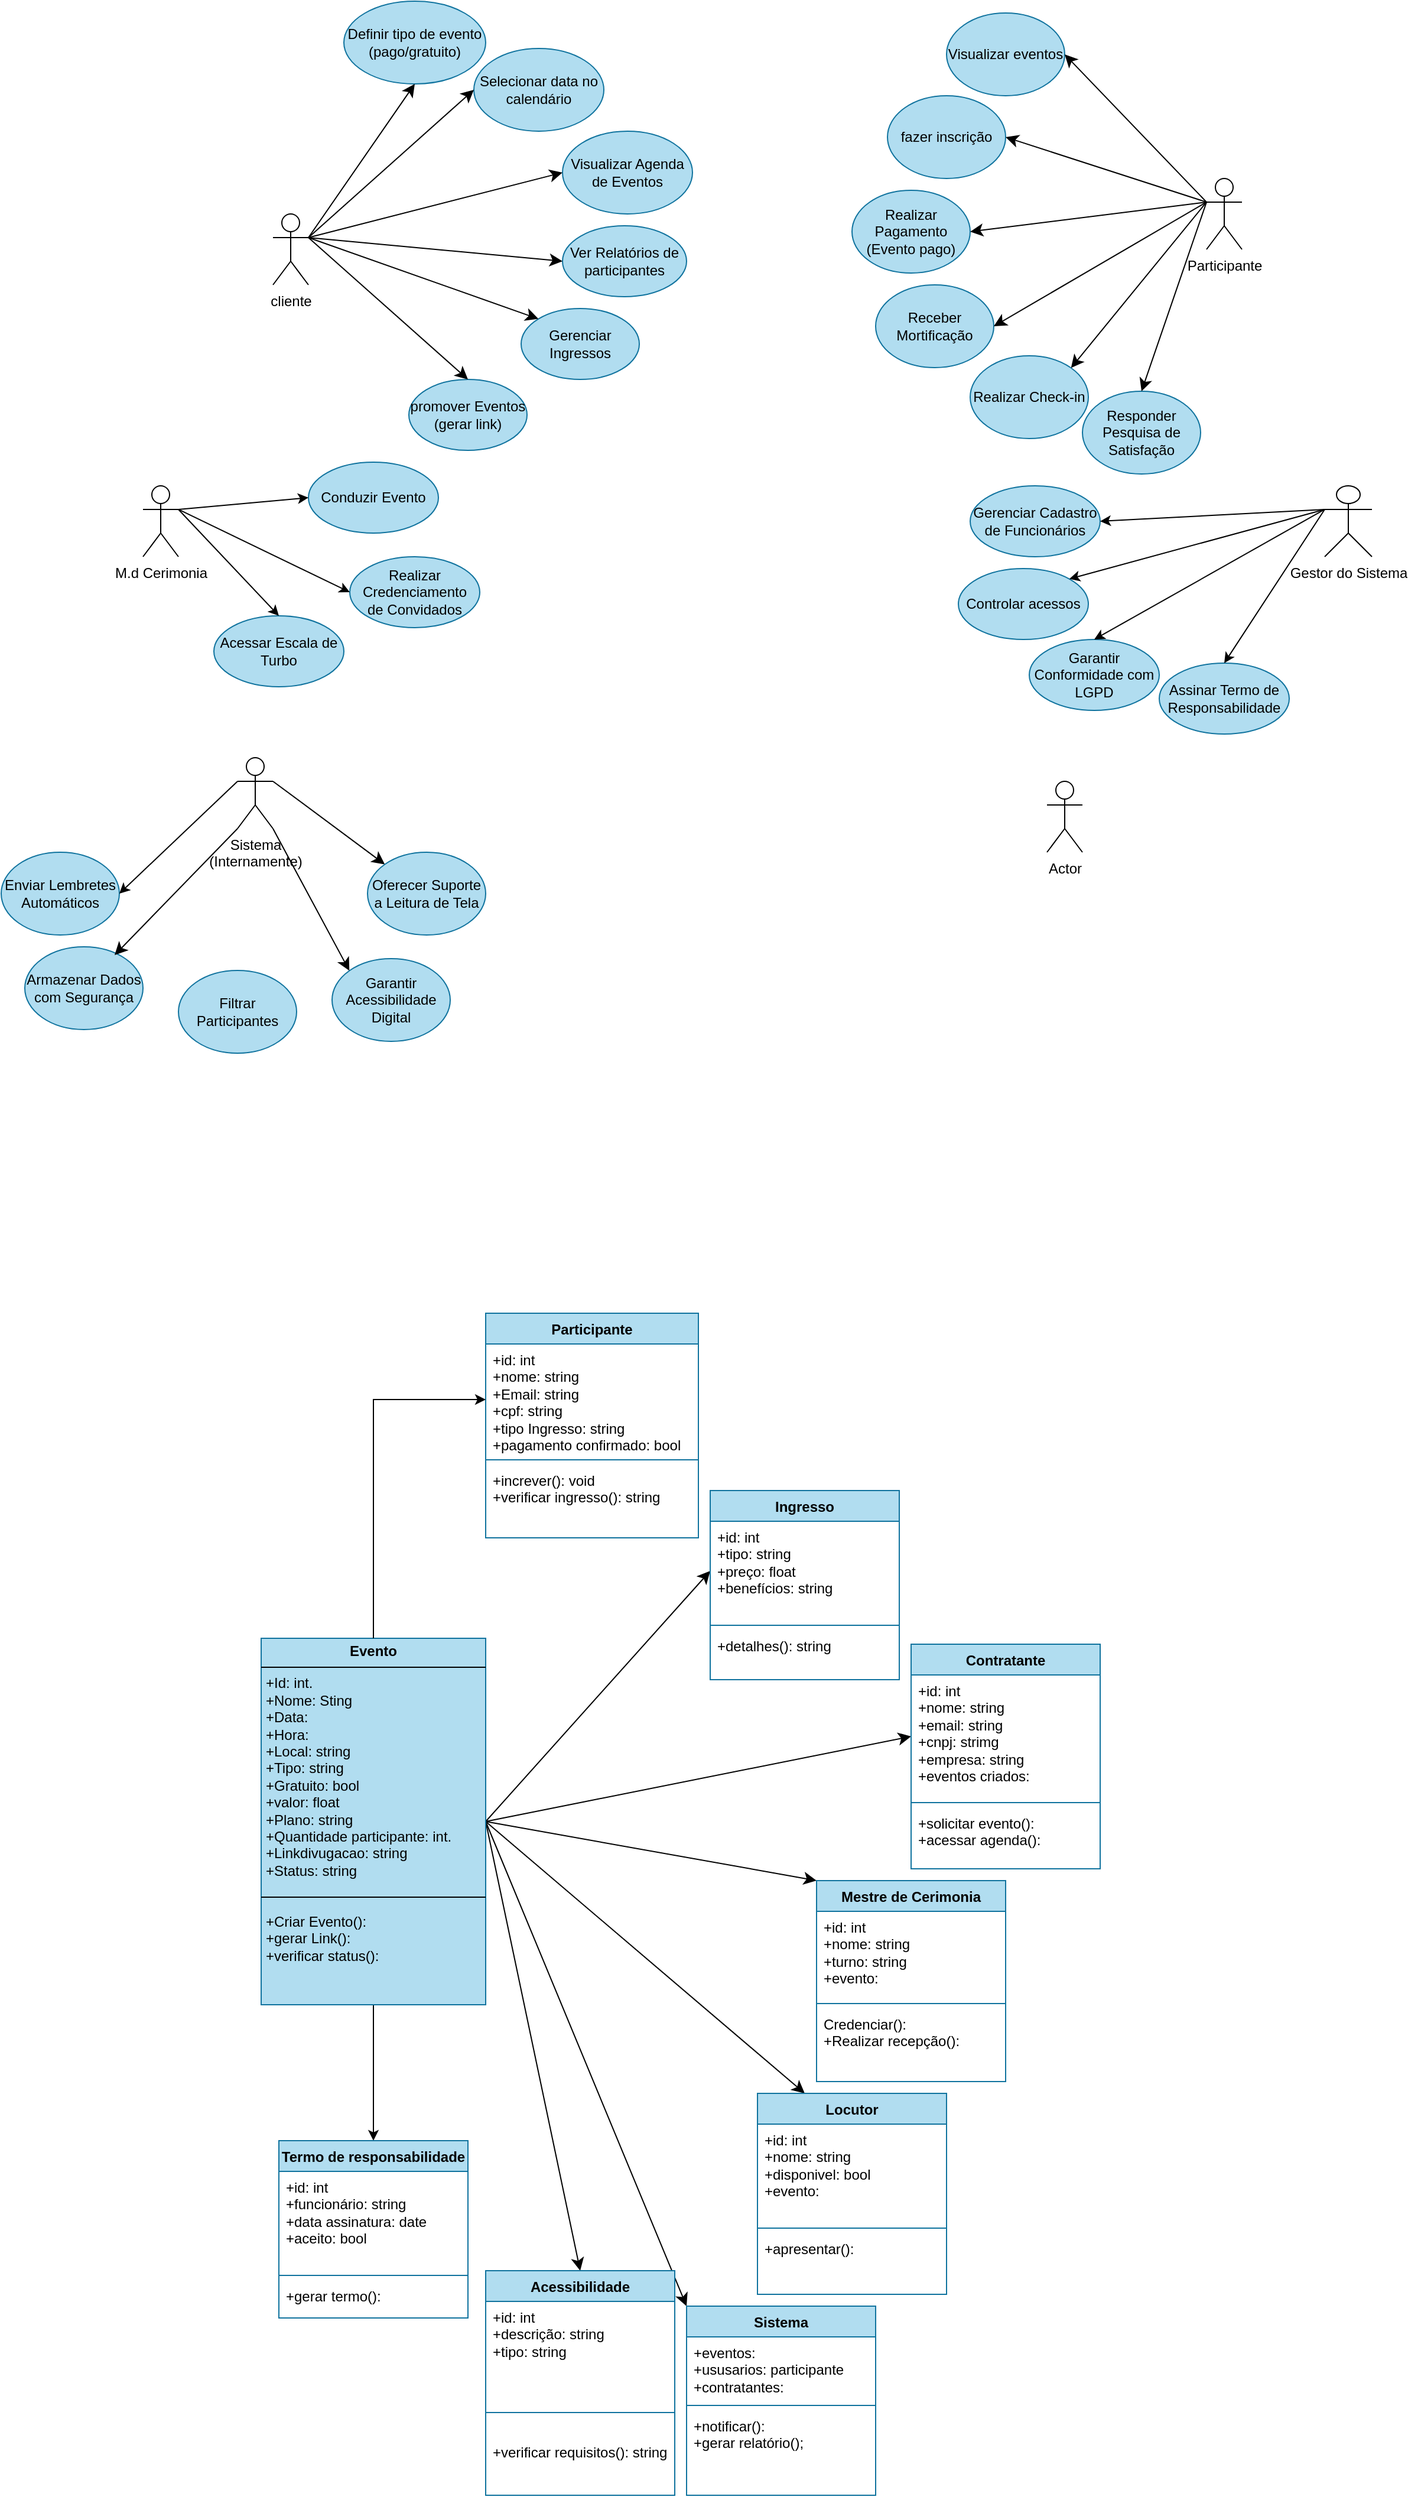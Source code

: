 <mxfile version="26.2.9">
  <diagram id="JZAWQ4HBpYYi_PpOlDHw" name="Página-1">
    <mxGraphModel dx="2228" dy="1177" grid="1" gridSize="10" guides="1" tooltips="1" connect="1" arrows="1" fold="1" page="0" pageScale="1" pageWidth="827" pageHeight="1169" math="0" shadow="0">
      <root>
        <mxCell id="0" />
        <mxCell id="1" parent="0" />
        <mxCell id="Cw2YdNeKRqLK89M7PTCB-3" value="cliente" style="shape=umlActor;verticalLabelPosition=bottom;verticalAlign=top;html=1;outlineConnect=0;" parent="1" vertex="1">
          <mxGeometry x="-290" y="-90" width="30" height="60" as="geometry" />
        </mxCell>
        <mxCell id="Cw2YdNeKRqLK89M7PTCB-4" value="Definir tipo de evento&lt;div&gt;(pago/gratuito)&lt;/div&gt;" style="ellipse;whiteSpace=wrap;html=1;fillColor=#b1ddf0;strokeColor=#10739e;" parent="1" vertex="1">
          <mxGeometry x="-230" y="-270" width="120" height="70" as="geometry" />
        </mxCell>
        <mxCell id="Cw2YdNeKRqLK89M7PTCB-6" value="Selecionar data no&lt;div&gt;calendário&lt;/div&gt;" style="ellipse;whiteSpace=wrap;html=1;fillColor=#b1ddf0;strokeColor=#10739e;" parent="1" vertex="1">
          <mxGeometry x="-120" y="-230" width="110" height="70" as="geometry" />
        </mxCell>
        <mxCell id="Cw2YdNeKRqLK89M7PTCB-8" value="Ver Relatórios de participantes" style="ellipse;whiteSpace=wrap;html=1;fillColor=#b1ddf0;strokeColor=#10739e;" parent="1" vertex="1">
          <mxGeometry x="-45" y="-80" width="105" height="60" as="geometry" />
        </mxCell>
        <mxCell id="Cw2YdNeKRqLK89M7PTCB-9" value="Visualizar Agenda de Eventos" style="ellipse;whiteSpace=wrap;html=1;fillColor=#b1ddf0;strokeColor=#10739e;" parent="1" vertex="1">
          <mxGeometry x="-45" y="-160" width="110" height="70" as="geometry" />
        </mxCell>
        <mxCell id="Cw2YdNeKRqLK89M7PTCB-10" value="Gerenciar Ingressos" style="ellipse;whiteSpace=wrap;html=1;fillColor=#b1ddf0;strokeColor=#10739e;" parent="1" vertex="1">
          <mxGeometry x="-80" y="-10" width="100" height="60" as="geometry" />
        </mxCell>
        <mxCell id="Cw2YdNeKRqLK89M7PTCB-11" value="promover Eventos&lt;div&gt;(gerar link)&lt;/div&gt;" style="ellipse;whiteSpace=wrap;html=1;fillColor=#b1ddf0;strokeColor=#10739e;" parent="1" vertex="1">
          <mxGeometry x="-175" y="50" width="100" height="60" as="geometry" />
        </mxCell>
        <mxCell id="Cw2YdNeKRqLK89M7PTCB-12" value="" style="endArrow=classic;html=1;rounded=0;fontSize=12;startSize=8;endSize=8;curved=1;entryX=0.5;entryY=1;entryDx=0;entryDy=0;exitX=1;exitY=0.333;exitDx=0;exitDy=0;exitPerimeter=0;" parent="1" source="Cw2YdNeKRqLK89M7PTCB-3" target="Cw2YdNeKRqLK89M7PTCB-4" edge="1">
          <mxGeometry width="50" height="50" relative="1" as="geometry">
            <mxPoint x="-120" y="-150" as="sourcePoint" />
            <mxPoint x="-70" y="-200" as="targetPoint" />
          </mxGeometry>
        </mxCell>
        <mxCell id="Cw2YdNeKRqLK89M7PTCB-13" value="" style="endArrow=classic;html=1;rounded=0;fontSize=12;startSize=8;endSize=8;curved=1;exitX=1;exitY=0.333;exitDx=0;exitDy=0;exitPerimeter=0;entryX=0;entryY=0.5;entryDx=0;entryDy=0;" parent="1" source="Cw2YdNeKRqLK89M7PTCB-3" target="Cw2YdNeKRqLK89M7PTCB-6" edge="1">
          <mxGeometry width="50" height="50" relative="1" as="geometry">
            <mxPoint x="-90" y="-100" as="sourcePoint" />
            <mxPoint x="-40" y="-150" as="targetPoint" />
          </mxGeometry>
        </mxCell>
        <mxCell id="Cw2YdNeKRqLK89M7PTCB-15" value="" style="endArrow=classic;html=1;rounded=0;fontSize=12;startSize=8;endSize=8;curved=1;exitX=1;exitY=0.333;exitDx=0;exitDy=0;exitPerimeter=0;entryX=0;entryY=0.5;entryDx=0;entryDy=0;" parent="1" source="Cw2YdNeKRqLK89M7PTCB-3" target="Cw2YdNeKRqLK89M7PTCB-9" edge="1">
          <mxGeometry width="50" height="50" relative="1" as="geometry">
            <mxPoint x="-70" y="-50" as="sourcePoint" />
            <mxPoint x="-20" y="-100" as="targetPoint" />
          </mxGeometry>
        </mxCell>
        <mxCell id="Cw2YdNeKRqLK89M7PTCB-16" value="" style="endArrow=classic;html=1;rounded=0;fontSize=12;startSize=8;endSize=8;curved=1;exitX=1;exitY=0.333;exitDx=0;exitDy=0;exitPerimeter=0;entryX=0;entryY=0.5;entryDx=0;entryDy=0;" parent="1" source="Cw2YdNeKRqLK89M7PTCB-3" target="Cw2YdNeKRqLK89M7PTCB-8" edge="1">
          <mxGeometry width="50" height="50" relative="1" as="geometry">
            <mxPoint x="-80" y="20" as="sourcePoint" />
            <mxPoint x="-30" y="-30" as="targetPoint" />
          </mxGeometry>
        </mxCell>
        <mxCell id="Cw2YdNeKRqLK89M7PTCB-17" value="" style="endArrow=classic;html=1;rounded=0;fontSize=12;startSize=8;endSize=8;curved=1;exitX=1;exitY=0.333;exitDx=0;exitDy=0;exitPerimeter=0;entryX=0;entryY=0;entryDx=0;entryDy=0;" parent="1" source="Cw2YdNeKRqLK89M7PTCB-3" target="Cw2YdNeKRqLK89M7PTCB-10" edge="1">
          <mxGeometry width="50" height="50" relative="1" as="geometry">
            <mxPoint x="-110" y="60" as="sourcePoint" />
            <mxPoint x="-60" y="10" as="targetPoint" />
          </mxGeometry>
        </mxCell>
        <mxCell id="Cw2YdNeKRqLK89M7PTCB-18" value="" style="endArrow=classic;html=1;rounded=0;fontSize=12;startSize=8;endSize=8;curved=1;exitX=1;exitY=0.333;exitDx=0;exitDy=0;exitPerimeter=0;entryX=0.5;entryY=0;entryDx=0;entryDy=0;" parent="1" source="Cw2YdNeKRqLK89M7PTCB-3" target="Cw2YdNeKRqLK89M7PTCB-11" edge="1">
          <mxGeometry width="50" height="50" relative="1" as="geometry">
            <mxPoint x="-140" y="-80" as="sourcePoint" />
            <mxPoint x="-40" y="40" as="targetPoint" />
          </mxGeometry>
        </mxCell>
        <mxCell id="Cw2YdNeKRqLK89M7PTCB-19" value="Participante" style="shape=umlActor;verticalLabelPosition=bottom;verticalAlign=top;html=1;outlineConnect=0;" parent="1" vertex="1">
          <mxGeometry x="500" y="-120" width="30" height="60" as="geometry" />
        </mxCell>
        <mxCell id="Cw2YdNeKRqLK89M7PTCB-20" value="fazer inscrição" style="ellipse;whiteSpace=wrap;html=1;fillColor=#b1ddf0;strokeColor=#10739e;" parent="1" vertex="1">
          <mxGeometry x="230" y="-190" width="100" height="70" as="geometry" />
        </mxCell>
        <mxCell id="Cw2YdNeKRqLK89M7PTCB-21" value="Realizar Check-in" style="ellipse;whiteSpace=wrap;html=1;fillColor=#b1ddf0;strokeColor=#10739e;" parent="1" vertex="1">
          <mxGeometry x="300" y="30" width="100" height="70" as="geometry" />
        </mxCell>
        <mxCell id="Cw2YdNeKRqLK89M7PTCB-22" value="Realizar Pagamento&lt;div&gt;(Evento pago)&lt;/div&gt;" style="ellipse;whiteSpace=wrap;html=1;fillColor=#b1ddf0;strokeColor=#10739e;" parent="1" vertex="1">
          <mxGeometry x="200" y="-110" width="100" height="70" as="geometry" />
        </mxCell>
        <mxCell id="Cw2YdNeKRqLK89M7PTCB-23" value="Visualizar eventos" style="ellipse;whiteSpace=wrap;html=1;fillColor=#b1ddf0;strokeColor=#10739e;" parent="1" vertex="1">
          <mxGeometry x="280" y="-260" width="100" height="70" as="geometry" />
        </mxCell>
        <mxCell id="Cw2YdNeKRqLK89M7PTCB-24" value="Responder Pesquisa de Satisfação" style="ellipse;whiteSpace=wrap;html=1;fillColor=#b1ddf0;strokeColor=#10739e;" parent="1" vertex="1">
          <mxGeometry x="395" y="60" width="100" height="70" as="geometry" />
        </mxCell>
        <mxCell id="Cw2YdNeKRqLK89M7PTCB-25" value="Receber Mortificação" style="ellipse;whiteSpace=wrap;html=1;fillColor=#b1ddf0;strokeColor=#10739e;" parent="1" vertex="1">
          <mxGeometry x="220" y="-30" width="100" height="70" as="geometry" />
        </mxCell>
        <mxCell id="Cw2YdNeKRqLK89M7PTCB-26" value="" style="endArrow=classic;html=1;rounded=0;fontSize=12;startSize=8;endSize=8;curved=1;exitX=0;exitY=0.333;exitDx=0;exitDy=0;exitPerimeter=0;entryX=1;entryY=0.5;entryDx=0;entryDy=0;" parent="1" source="Cw2YdNeKRqLK89M7PTCB-19" target="Cw2YdNeKRqLK89M7PTCB-23" edge="1">
          <mxGeometry width="50" height="50" relative="1" as="geometry">
            <mxPoint x="510" y="-20" as="sourcePoint" />
            <mxPoint x="560" y="-70" as="targetPoint" />
          </mxGeometry>
        </mxCell>
        <mxCell id="Cw2YdNeKRqLK89M7PTCB-27" value="" style="endArrow=classic;html=1;rounded=0;fontSize=12;startSize=8;endSize=8;curved=1;exitX=0;exitY=0.333;exitDx=0;exitDy=0;exitPerimeter=0;entryX=1;entryY=0.5;entryDx=0;entryDy=0;" parent="1" source="Cw2YdNeKRqLK89M7PTCB-19" target="Cw2YdNeKRqLK89M7PTCB-20" edge="1">
          <mxGeometry width="50" height="50" relative="1" as="geometry">
            <mxPoint x="650" y="-90" as="sourcePoint" />
            <mxPoint x="490" y="-215" as="targetPoint" />
          </mxGeometry>
        </mxCell>
        <mxCell id="Cw2YdNeKRqLK89M7PTCB-28" value="" style="endArrow=classic;html=1;rounded=0;fontSize=12;startSize=8;endSize=8;curved=1;exitX=0;exitY=0.333;exitDx=0;exitDy=0;exitPerimeter=0;entryX=1;entryY=0.5;entryDx=0;entryDy=0;" parent="1" source="Cw2YdNeKRqLK89M7PTCB-19" target="Cw2YdNeKRqLK89M7PTCB-22" edge="1">
          <mxGeometry width="50" height="50" relative="1" as="geometry">
            <mxPoint x="420" y="50" as="sourcePoint" />
            <mxPoint x="470" as="targetPoint" />
          </mxGeometry>
        </mxCell>
        <mxCell id="Cw2YdNeKRqLK89M7PTCB-29" value="" style="endArrow=classic;html=1;rounded=0;fontSize=12;startSize=8;endSize=8;curved=1;exitX=0;exitY=0.333;exitDx=0;exitDy=0;exitPerimeter=0;entryX=1;entryY=0.5;entryDx=0;entryDy=0;" parent="1" source="Cw2YdNeKRqLK89M7PTCB-19" target="Cw2YdNeKRqLK89M7PTCB-25" edge="1">
          <mxGeometry width="50" height="50" relative="1" as="geometry">
            <mxPoint x="420" y="50" as="sourcePoint" />
            <mxPoint x="470" as="targetPoint" />
          </mxGeometry>
        </mxCell>
        <mxCell id="Cw2YdNeKRqLK89M7PTCB-30" value="" style="endArrow=classic;html=1;rounded=0;fontSize=12;startSize=8;endSize=8;curved=1;exitX=0;exitY=0.333;exitDx=0;exitDy=0;exitPerimeter=0;entryX=1;entryY=0;entryDx=0;entryDy=0;" parent="1" source="Cw2YdNeKRqLK89M7PTCB-19" target="Cw2YdNeKRqLK89M7PTCB-21" edge="1">
          <mxGeometry width="50" height="50" relative="1" as="geometry">
            <mxPoint x="420" y="50" as="sourcePoint" />
            <mxPoint x="470" as="targetPoint" />
          </mxGeometry>
        </mxCell>
        <mxCell id="Cw2YdNeKRqLK89M7PTCB-31" value="" style="endArrow=classic;html=1;rounded=0;fontSize=12;startSize=8;endSize=8;curved=1;exitX=0;exitY=0.333;exitDx=0;exitDy=0;exitPerimeter=0;entryX=0.5;entryY=0;entryDx=0;entryDy=0;" parent="1" source="Cw2YdNeKRqLK89M7PTCB-19" target="Cw2YdNeKRqLK89M7PTCB-24" edge="1">
          <mxGeometry width="50" height="50" relative="1" as="geometry">
            <mxPoint x="420" y="50" as="sourcePoint" />
            <mxPoint x="470" as="targetPoint" />
          </mxGeometry>
        </mxCell>
        <mxCell id="D8xTDSF5IDan8IQZ-Gi8-1" style="edgeStyle=orthogonalEdgeStyle;rounded=0;orthogonalLoop=1;jettySize=auto;html=1;exitX=0;exitY=0.5;exitDx=0;exitDy=0;entryX=0;entryY=0.5;entryDx=0;entryDy=0;" parent="1" source="Cw2YdNeKRqLK89M7PTCB-34" target="Cw2YdNeKRqLK89M7PTCB-34" edge="1">
          <mxGeometry relative="1" as="geometry" />
        </mxCell>
        <mxCell id="Cw2YdNeKRqLK89M7PTCB-32" value="M.d Cerimonia" style="shape=umlActor;verticalLabelPosition=bottom;verticalAlign=top;html=1;outlineConnect=0;" parent="1" vertex="1">
          <mxGeometry x="-400" y="140" width="30" height="60" as="geometry" />
        </mxCell>
        <mxCell id="Cw2YdNeKRqLK89M7PTCB-33" value="Acessar Escala de Turbo" style="ellipse;whiteSpace=wrap;html=1;fillColor=#b1ddf0;strokeColor=#10739e;" parent="1" vertex="1">
          <mxGeometry x="-340" y="250" width="110" height="60" as="geometry" />
        </mxCell>
        <mxCell id="Cw2YdNeKRqLK89M7PTCB-34" value="Conduzir Evento" style="ellipse;whiteSpace=wrap;html=1;fillColor=#b1ddf0;strokeColor=#10739e;" parent="1" vertex="1">
          <mxGeometry x="-260" y="120" width="110" height="60" as="geometry" />
        </mxCell>
        <mxCell id="Cw2YdNeKRqLK89M7PTCB-35" value="Realizar Credenciamento&lt;div&gt;de Convidados&lt;/div&gt;" style="ellipse;whiteSpace=wrap;html=1;fillColor=#b1ddf0;strokeColor=#10739e;" parent="1" vertex="1">
          <mxGeometry x="-225" y="200" width="110" height="60" as="geometry" />
        </mxCell>
        <mxCell id="OIFbcGb65KLY2aVBBQ7B-6" style="edgeStyle=none;curved=1;rounded=0;orthogonalLoop=1;jettySize=auto;html=1;exitX=0;exitY=0;exitDx=0;exitDy=0;entryX=0;entryY=0;entryDx=0;entryDy=0;fontSize=12;startSize=8;endSize=8;" parent="1" source="OIFbcGb65KLY2aVBBQ7B-4" target="OIFbcGb65KLY2aVBBQ7B-4" edge="1">
          <mxGeometry relative="1" as="geometry" />
        </mxCell>
        <mxCell id="Cw2YdNeKRqLK89M7PTCB-39" value="Gestor do Sistema" style="shape=umlActor;verticalLabelPosition=bottom;verticalAlign=top;html=1;outlineConnect=0;" parent="1" vertex="1">
          <mxGeometry x="600" y="140" width="40" height="60" as="geometry" />
        </mxCell>
        <mxCell id="OIFbcGb65KLY2aVBBQ7B-1" value="Gerenciar Cadastro&lt;div&gt;de Funcionários&lt;/div&gt;" style="ellipse;whiteSpace=wrap;html=1;fillColor=#b1ddf0;strokeColor=#10739e;" parent="1" vertex="1">
          <mxGeometry x="300" y="140" width="110" height="60" as="geometry" />
        </mxCell>
        <mxCell id="OIFbcGb65KLY2aVBBQ7B-2" value="Controlar acessos" style="ellipse;whiteSpace=wrap;html=1;fillColor=#b1ddf0;strokeColor=#10739e;" parent="1" vertex="1">
          <mxGeometry x="290" y="210" width="110" height="60" as="geometry" />
        </mxCell>
        <mxCell id="OIFbcGb65KLY2aVBBQ7B-3" value="Garantir Conformidade com LGPD" style="ellipse;whiteSpace=wrap;html=1;fillColor=#b1ddf0;strokeColor=#10739e;" parent="1" vertex="1">
          <mxGeometry x="350" y="270" width="110" height="60" as="geometry" />
        </mxCell>
        <mxCell id="OIFbcGb65KLY2aVBBQ7B-4" value="Assinar Termo de Responsabilidade" style="ellipse;whiteSpace=wrap;html=1;fillColor=#b1ddf0;strokeColor=#10739e;" parent="1" vertex="1">
          <mxGeometry x="460" y="290" width="110" height="60" as="geometry" />
        </mxCell>
        <mxCell id="OIFbcGb65KLY2aVBBQ7B-19" style="edgeStyle=none;curved=1;rounded=0;orthogonalLoop=1;jettySize=auto;html=1;exitX=1;exitY=1;exitDx=0;exitDy=0;exitPerimeter=0;entryX=0;entryY=0;entryDx=0;entryDy=0;fontSize=12;startSize=8;endSize=8;" parent="1" source="OIFbcGb65KLY2aVBBQ7B-10" target="OIFbcGb65KLY2aVBBQ7B-15" edge="1">
          <mxGeometry relative="1" as="geometry" />
        </mxCell>
        <mxCell id="OIFbcGb65KLY2aVBBQ7B-20" style="edgeStyle=none;curved=1;rounded=0;orthogonalLoop=1;jettySize=auto;html=1;exitX=1;exitY=0.333;exitDx=0;exitDy=0;exitPerimeter=0;entryX=0;entryY=0;entryDx=0;entryDy=0;fontSize=12;startSize=8;endSize=8;" parent="1" source="OIFbcGb65KLY2aVBBQ7B-10" target="OIFbcGb65KLY2aVBBQ7B-13" edge="1">
          <mxGeometry relative="1" as="geometry" />
        </mxCell>
        <mxCell id="OIFbcGb65KLY2aVBBQ7B-10" value="Sistema&lt;div&gt;(Internamente)&lt;/div&gt;" style="shape=umlActor;verticalLabelPosition=bottom;verticalAlign=top;html=1;outlineConnect=0;" parent="1" vertex="1">
          <mxGeometry x="-320" y="370" width="30" height="60" as="geometry" />
        </mxCell>
        <mxCell id="OIFbcGb65KLY2aVBBQ7B-11" value="Enviar Lembretes Automáticos" style="ellipse;whiteSpace=wrap;html=1;fillColor=#b1ddf0;strokeColor=#10739e;" parent="1" vertex="1">
          <mxGeometry x="-520" y="450" width="100" height="70" as="geometry" />
        </mxCell>
        <mxCell id="OIFbcGb65KLY2aVBBQ7B-12" value="Armazenar Dados com Segurança" style="ellipse;whiteSpace=wrap;html=1;fillColor=#b1ddf0;strokeColor=#10739e;" parent="1" vertex="1">
          <mxGeometry x="-500" y="530" width="100" height="70" as="geometry" />
        </mxCell>
        <mxCell id="OIFbcGb65KLY2aVBBQ7B-13" value="Oferecer Suporte a Leitura de Tela" style="ellipse;whiteSpace=wrap;html=1;fillColor=#b1ddf0;strokeColor=#10739e;" parent="1" vertex="1">
          <mxGeometry x="-210" y="450" width="100" height="70" as="geometry" />
        </mxCell>
        <mxCell id="OIFbcGb65KLY2aVBBQ7B-14" value="Filtrar Participantes" style="ellipse;whiteSpace=wrap;html=1;fillColor=#b1ddf0;strokeColor=#10739e;" parent="1" vertex="1">
          <mxGeometry x="-370" y="550" width="100" height="70" as="geometry" />
        </mxCell>
        <mxCell id="OIFbcGb65KLY2aVBBQ7B-15" value="Garantir Acessibilidade Digital" style="ellipse;whiteSpace=wrap;html=1;fillColor=#b1ddf0;strokeColor=#10739e;" parent="1" vertex="1">
          <mxGeometry x="-240" y="540" width="100" height="70" as="geometry" />
        </mxCell>
        <mxCell id="OIFbcGb65KLY2aVBBQ7B-17" style="edgeStyle=none;curved=1;rounded=0;orthogonalLoop=1;jettySize=auto;html=1;exitX=0;exitY=1;exitDx=0;exitDy=0;exitPerimeter=0;entryX=0.76;entryY=0.1;entryDx=0;entryDy=0;entryPerimeter=0;fontSize=12;startSize=8;endSize=8;" parent="1" source="OIFbcGb65KLY2aVBBQ7B-10" target="OIFbcGb65KLY2aVBBQ7B-12" edge="1">
          <mxGeometry relative="1" as="geometry" />
        </mxCell>
        <mxCell id="OIFbcGb65KLY2aVBBQ7B-85" style="edgeStyle=none;curved=1;rounded=0;orthogonalLoop=1;jettySize=auto;html=1;exitX=1;exitY=0.5;exitDx=0;exitDy=0;entryX=0;entryY=0.5;entryDx=0;entryDy=0;fontSize=12;startSize=8;endSize=8;" parent="1" source="OIFbcGb65KLY2aVBBQ7B-22" target="OIFbcGb65KLY2aVBBQ7B-34" edge="1">
          <mxGeometry relative="1" as="geometry" />
        </mxCell>
        <mxCell id="OIFbcGb65KLY2aVBBQ7B-86" style="edgeStyle=none;curved=1;rounded=0;orthogonalLoop=1;jettySize=auto;html=1;exitX=1;exitY=0.5;exitDx=0;exitDy=0;entryX=0;entryY=0.5;entryDx=0;entryDy=0;fontSize=12;startSize=8;endSize=8;" parent="1" source="OIFbcGb65KLY2aVBBQ7B-22" target="OIFbcGb65KLY2aVBBQ7B-38" edge="1">
          <mxGeometry relative="1" as="geometry" />
        </mxCell>
        <mxCell id="OIFbcGb65KLY2aVBBQ7B-87" style="edgeStyle=none;curved=1;rounded=0;orthogonalLoop=1;jettySize=auto;html=1;exitX=1;exitY=0.5;exitDx=0;exitDy=0;entryX=0;entryY=0;entryDx=0;entryDy=0;fontSize=12;startSize=8;endSize=8;" parent="1" source="OIFbcGb65KLY2aVBBQ7B-22" target="OIFbcGb65KLY2aVBBQ7B-41" edge="1">
          <mxGeometry relative="1" as="geometry" />
        </mxCell>
        <mxCell id="OIFbcGb65KLY2aVBBQ7B-88" style="edgeStyle=none;curved=1;rounded=0;orthogonalLoop=1;jettySize=auto;html=1;exitX=1;exitY=0.5;exitDx=0;exitDy=0;entryX=0.25;entryY=0;entryDx=0;entryDy=0;fontSize=12;startSize=8;endSize=8;" parent="1" source="OIFbcGb65KLY2aVBBQ7B-22" target="OIFbcGb65KLY2aVBBQ7B-49" edge="1">
          <mxGeometry relative="1" as="geometry" />
        </mxCell>
        <mxCell id="OIFbcGb65KLY2aVBBQ7B-91" style="edgeStyle=none;curved=1;rounded=0;orthogonalLoop=1;jettySize=auto;html=1;exitX=1;exitY=0.5;exitDx=0;exitDy=0;entryX=0.5;entryY=0;entryDx=0;entryDy=0;fontSize=12;startSize=8;endSize=8;" parent="1" source="OIFbcGb65KLY2aVBBQ7B-22" target="OIFbcGb65KLY2aVBBQ7B-57" edge="1">
          <mxGeometry relative="1" as="geometry" />
        </mxCell>
        <mxCell id="OIFbcGb65KLY2aVBBQ7B-93" style="edgeStyle=none;curved=1;rounded=0;orthogonalLoop=1;jettySize=auto;html=1;exitX=1;exitY=0.5;exitDx=0;exitDy=0;entryX=0;entryY=0;entryDx=0;entryDy=0;fontSize=12;startSize=8;endSize=8;" parent="1" source="OIFbcGb65KLY2aVBBQ7B-22" target="OIFbcGb65KLY2aVBBQ7B-53" edge="1">
          <mxGeometry relative="1" as="geometry" />
        </mxCell>
        <mxCell id="D8xTDSF5IDan8IQZ-Gi8-15" style="edgeStyle=orthogonalEdgeStyle;rounded=0;orthogonalLoop=1;jettySize=auto;html=1;exitX=0.5;exitY=1;exitDx=0;exitDy=0;entryX=0.5;entryY=0;entryDx=0;entryDy=0;" parent="1" source="OIFbcGb65KLY2aVBBQ7B-22" target="OIFbcGb65KLY2aVBBQ7B-61" edge="1">
          <mxGeometry relative="1" as="geometry" />
        </mxCell>
        <mxCell id="OIFbcGb65KLY2aVBBQ7B-22" value="&lt;p style=&quot;margin:0px;margin-top:4px;text-align:center;&quot;&gt;&lt;b&gt;Evento&lt;/b&gt;&lt;/p&gt;&lt;hr size=&quot;1&quot; style=&quot;border-style:solid;&quot;&gt;&lt;p style=&quot;margin:0px;margin-left:4px;&quot;&gt;&lt;/p&gt;&lt;p style=&quot;margin:0px;margin-left:4px;&quot;&gt;+Id: int.&lt;/p&gt;&lt;p style=&quot;margin:0px;margin-left:4px;&quot;&gt;+Nome: Sting&lt;/p&gt;&lt;p style=&quot;margin:0px;margin-left:4px;&quot;&gt;+Data:&lt;/p&gt;&lt;p style=&quot;margin:0px;margin-left:4px;&quot;&gt;+Hora:&lt;/p&gt;&lt;p style=&quot;margin:0px;margin-left:4px;&quot;&gt;+Local:&amp;nbsp;&lt;span style=&quot;background-color: transparent; color: light-dark(rgb(0, 0, 0), rgb(255, 255, 255));&quot;&gt;string&lt;/span&gt;&lt;/p&gt;&lt;p style=&quot;margin:0px;margin-left:4px;&quot;&gt;+Tipo: string&lt;/p&gt;&lt;p style=&quot;margin:0px;margin-left:4px;&quot;&gt;+Gratuito: bool&lt;/p&gt;&lt;p style=&quot;margin:0px;margin-left:4px;&quot;&gt;+valor: float&lt;/p&gt;&lt;p style=&quot;margin:0px;margin-left:4px;&quot;&gt;+Plano: string&lt;/p&gt;&lt;p style=&quot;margin:0px;margin-left:4px;&quot;&gt;+Quantidade participante: int.&lt;/p&gt;&lt;p style=&quot;margin:0px;margin-left:4px;&quot;&gt;+Linkdivugacao: string&lt;/p&gt;&lt;p style=&quot;margin:0px;margin-left:4px;&quot;&gt;+Status: string&lt;/p&gt;&lt;p style=&quot;margin:0px;margin-left:4px;&quot;&gt;&lt;br&gt;&lt;/p&gt;&lt;p style=&quot;margin:0px;margin-left:4px;&quot;&gt;&lt;br&gt;&lt;/p&gt;&lt;p style=&quot;margin:0px;margin-left:4px;&quot;&gt;+Criar Evento():&lt;/p&gt;&lt;p style=&quot;margin:0px;margin-left:4px;&quot;&gt;+gerar Link():&lt;/p&gt;&lt;p style=&quot;margin:0px;margin-left:4px;&quot;&gt;+verificar status():&lt;/p&gt;&lt;p style=&quot;margin:0px;margin-left:4px;&quot;&gt;&lt;br&gt;&lt;/p&gt;&lt;p style=&quot;margin:0px;margin-left:4px;&quot;&gt;&lt;br&gt;&lt;/p&gt;" style="verticalAlign=top;align=left;overflow=fill;html=1;whiteSpace=wrap;fillColor=#b1ddf0;strokeColor=#10739e;" parent="1" vertex="1">
          <mxGeometry x="-300" y="1115" width="190" height="310" as="geometry" />
        </mxCell>
        <mxCell id="OIFbcGb65KLY2aVBBQ7B-23" value="" style="line;strokeWidth=1;fillColor=none;align=left;verticalAlign=middle;spacingTop=-1;spacingLeft=3;spacingRight=3;rotatable=0;labelPosition=right;points=[];portConstraint=eastwest;strokeColor=inherit;" parent="1" vertex="1">
          <mxGeometry x="-300" y="1330" width="190" height="8" as="geometry" />
        </mxCell>
        <mxCell id="OIFbcGb65KLY2aVBBQ7B-25" value="Participante" style="swimlane;fontStyle=1;align=center;verticalAlign=top;childLayout=stackLayout;horizontal=1;startSize=26;horizontalStack=0;resizeParent=1;resizeParentMax=0;resizeLast=0;collapsible=1;marginBottom=0;whiteSpace=wrap;html=1;fillColor=#b1ddf0;strokeColor=#10739e;" parent="1" vertex="1">
          <mxGeometry x="-110" y="840" width="180" height="190" as="geometry" />
        </mxCell>
        <mxCell id="OIFbcGb65KLY2aVBBQ7B-26" value="+id: int&lt;div&gt;+nome: string&lt;/div&gt;&lt;div&gt;+Email: string&lt;/div&gt;&lt;div&gt;+cpf: string&lt;/div&gt;&lt;div&gt;+tipo Ingresso: string&lt;/div&gt;&lt;div&gt;+pagamento confirmado: bool&lt;/div&gt;" style="text;strokeColor=none;fillColor=none;align=left;verticalAlign=top;spacingLeft=4;spacingRight=4;overflow=hidden;rotatable=0;points=[[0,0.5],[1,0.5]];portConstraint=eastwest;whiteSpace=wrap;html=1;" parent="OIFbcGb65KLY2aVBBQ7B-25" vertex="1">
          <mxGeometry y="26" width="180" height="94" as="geometry" />
        </mxCell>
        <mxCell id="OIFbcGb65KLY2aVBBQ7B-27" value="" style="line;strokeWidth=1;fillColor=none;align=left;verticalAlign=middle;spacingTop=-1;spacingLeft=3;spacingRight=3;rotatable=0;labelPosition=right;points=[];portConstraint=eastwest;strokeColor=inherit;" parent="OIFbcGb65KLY2aVBBQ7B-25" vertex="1">
          <mxGeometry y="120" width="180" height="8" as="geometry" />
        </mxCell>
        <mxCell id="OIFbcGb65KLY2aVBBQ7B-28" value="+increver(): void&lt;div&gt;+verificar ingresso(): string&lt;/div&gt;" style="text;strokeColor=none;fillColor=none;align=left;verticalAlign=top;spacingLeft=4;spacingRight=4;overflow=hidden;rotatable=0;points=[[0,0.5],[1,0.5]];portConstraint=eastwest;whiteSpace=wrap;html=1;" parent="OIFbcGb65KLY2aVBBQ7B-25" vertex="1">
          <mxGeometry y="128" width="180" height="62" as="geometry" />
        </mxCell>
        <mxCell id="OIFbcGb65KLY2aVBBQ7B-33" value="Ingresso" style="swimlane;fontStyle=1;align=center;verticalAlign=top;childLayout=stackLayout;horizontal=1;startSize=26;horizontalStack=0;resizeParent=1;resizeParentMax=0;resizeLast=0;collapsible=1;marginBottom=0;whiteSpace=wrap;html=1;fillColor=#b1ddf0;strokeColor=#10739e;" parent="1" vertex="1">
          <mxGeometry x="80" y="990" width="160" height="160" as="geometry" />
        </mxCell>
        <mxCell id="OIFbcGb65KLY2aVBBQ7B-34" value="+id: int&lt;div&gt;+tipo: string&lt;/div&gt;&lt;div&gt;+preço: float&lt;/div&gt;&lt;div&gt;+benefícios: string&lt;/div&gt;" style="text;strokeColor=none;fillColor=none;align=left;verticalAlign=top;spacingLeft=4;spacingRight=4;overflow=hidden;rotatable=0;points=[[0,0.5],[1,0.5]];portConstraint=eastwest;whiteSpace=wrap;html=1;" parent="OIFbcGb65KLY2aVBBQ7B-33" vertex="1">
          <mxGeometry y="26" width="160" height="84" as="geometry" />
        </mxCell>
        <mxCell id="OIFbcGb65KLY2aVBBQ7B-35" value="" style="line;strokeWidth=1;fillColor=none;align=left;verticalAlign=middle;spacingTop=-1;spacingLeft=3;spacingRight=3;rotatable=0;labelPosition=right;points=[];portConstraint=eastwest;strokeColor=inherit;" parent="OIFbcGb65KLY2aVBBQ7B-33" vertex="1">
          <mxGeometry y="110" width="160" height="8" as="geometry" />
        </mxCell>
        <mxCell id="OIFbcGb65KLY2aVBBQ7B-36" value="+detalhes(): string" style="text;strokeColor=none;fillColor=none;align=left;verticalAlign=top;spacingLeft=4;spacingRight=4;overflow=hidden;rotatable=0;points=[[0,0.5],[1,0.5]];portConstraint=eastwest;whiteSpace=wrap;html=1;" parent="OIFbcGb65KLY2aVBBQ7B-33" vertex="1">
          <mxGeometry y="118" width="160" height="42" as="geometry" />
        </mxCell>
        <mxCell id="OIFbcGb65KLY2aVBBQ7B-37" value="Contratante" style="swimlane;fontStyle=1;align=center;verticalAlign=top;childLayout=stackLayout;horizontal=1;startSize=26;horizontalStack=0;resizeParent=1;resizeParentMax=0;resizeLast=0;collapsible=1;marginBottom=0;whiteSpace=wrap;html=1;fillColor=#b1ddf0;strokeColor=#10739e;" parent="1" vertex="1">
          <mxGeometry x="250" y="1120" width="160" height="190" as="geometry" />
        </mxCell>
        <mxCell id="OIFbcGb65KLY2aVBBQ7B-38" value="+id: int&lt;div&gt;+nome: string&lt;/div&gt;&lt;div&gt;+email: string&lt;/div&gt;&lt;div&gt;+cnpj: strimg&lt;/div&gt;&lt;div&gt;+empresa: string&lt;/div&gt;&lt;div&gt;+eventos criados:&lt;/div&gt;" style="text;strokeColor=none;fillColor=none;align=left;verticalAlign=top;spacingLeft=4;spacingRight=4;overflow=hidden;rotatable=0;points=[[0,0.5],[1,0.5]];portConstraint=eastwest;whiteSpace=wrap;html=1;" parent="OIFbcGb65KLY2aVBBQ7B-37" vertex="1">
          <mxGeometry y="26" width="160" height="104" as="geometry" />
        </mxCell>
        <mxCell id="OIFbcGb65KLY2aVBBQ7B-39" value="" style="line;strokeWidth=1;fillColor=none;align=left;verticalAlign=middle;spacingTop=-1;spacingLeft=3;spacingRight=3;rotatable=0;labelPosition=right;points=[];portConstraint=eastwest;strokeColor=inherit;" parent="OIFbcGb65KLY2aVBBQ7B-37" vertex="1">
          <mxGeometry y="130" width="160" height="8" as="geometry" />
        </mxCell>
        <mxCell id="OIFbcGb65KLY2aVBBQ7B-40" value="+solicitar evento():&lt;div&gt;+acessar agenda():&lt;/div&gt;" style="text;strokeColor=none;fillColor=none;align=left;verticalAlign=top;spacingLeft=4;spacingRight=4;overflow=hidden;rotatable=0;points=[[0,0.5],[1,0.5]];portConstraint=eastwest;whiteSpace=wrap;html=1;" parent="OIFbcGb65KLY2aVBBQ7B-37" vertex="1">
          <mxGeometry y="138" width="160" height="52" as="geometry" />
        </mxCell>
        <mxCell id="OIFbcGb65KLY2aVBBQ7B-41" value="Mestre de Cerimonia" style="swimlane;fontStyle=1;align=center;verticalAlign=top;childLayout=stackLayout;horizontal=1;startSize=26;horizontalStack=0;resizeParent=1;resizeParentMax=0;resizeLast=0;collapsible=1;marginBottom=0;whiteSpace=wrap;html=1;fillColor=#b1ddf0;strokeColor=#10739e;" parent="1" vertex="1">
          <mxGeometry x="170" y="1320" width="160" height="170" as="geometry" />
        </mxCell>
        <mxCell id="OIFbcGb65KLY2aVBBQ7B-42" value="+id: int&lt;div&gt;+nome: string&lt;/div&gt;&lt;div&gt;+turno: string&lt;/div&gt;&lt;div&gt;+evento:&amp;nbsp;&lt;/div&gt;" style="text;strokeColor=none;fillColor=none;align=left;verticalAlign=top;spacingLeft=4;spacingRight=4;overflow=hidden;rotatable=0;points=[[0,0.5],[1,0.5]];portConstraint=eastwest;whiteSpace=wrap;html=1;" parent="OIFbcGb65KLY2aVBBQ7B-41" vertex="1">
          <mxGeometry y="26" width="160" height="74" as="geometry" />
        </mxCell>
        <mxCell id="OIFbcGb65KLY2aVBBQ7B-43" value="" style="line;strokeWidth=1;fillColor=none;align=left;verticalAlign=middle;spacingTop=-1;spacingLeft=3;spacingRight=3;rotatable=0;labelPosition=right;points=[];portConstraint=eastwest;strokeColor=inherit;" parent="OIFbcGb65KLY2aVBBQ7B-41" vertex="1">
          <mxGeometry y="100" width="160" height="8" as="geometry" />
        </mxCell>
        <mxCell id="OIFbcGb65KLY2aVBBQ7B-44" value="Credenciar():&lt;div&gt;+Realizar recepção():&lt;/div&gt;" style="text;strokeColor=none;fillColor=none;align=left;verticalAlign=top;spacingLeft=4;spacingRight=4;overflow=hidden;rotatable=0;points=[[0,0.5],[1,0.5]];portConstraint=eastwest;whiteSpace=wrap;html=1;" parent="OIFbcGb65KLY2aVBBQ7B-41" vertex="1">
          <mxGeometry y="108" width="160" height="62" as="geometry" />
        </mxCell>
        <mxCell id="OIFbcGb65KLY2aVBBQ7B-49" value="Locutor" style="swimlane;fontStyle=1;align=center;verticalAlign=top;childLayout=stackLayout;horizontal=1;startSize=26;horizontalStack=0;resizeParent=1;resizeParentMax=0;resizeLast=0;collapsible=1;marginBottom=0;whiteSpace=wrap;html=1;fillColor=#b1ddf0;strokeColor=#10739e;" parent="1" vertex="1">
          <mxGeometry x="120" y="1500" width="160" height="170" as="geometry" />
        </mxCell>
        <mxCell id="OIFbcGb65KLY2aVBBQ7B-50" value="+id: int&lt;div&gt;+nome: string&lt;/div&gt;&lt;div&gt;+disponivel: bool&lt;/div&gt;&lt;div&gt;+evento:&lt;/div&gt;" style="text;strokeColor=none;fillColor=none;align=left;verticalAlign=top;spacingLeft=4;spacingRight=4;overflow=hidden;rotatable=0;points=[[0,0.5],[1,0.5]];portConstraint=eastwest;whiteSpace=wrap;html=1;" parent="OIFbcGb65KLY2aVBBQ7B-49" vertex="1">
          <mxGeometry y="26" width="160" height="84" as="geometry" />
        </mxCell>
        <mxCell id="OIFbcGb65KLY2aVBBQ7B-51" value="" style="line;strokeWidth=1;fillColor=none;align=left;verticalAlign=middle;spacingTop=-1;spacingLeft=3;spacingRight=3;rotatable=0;labelPosition=right;points=[];portConstraint=eastwest;strokeColor=inherit;" parent="OIFbcGb65KLY2aVBBQ7B-49" vertex="1">
          <mxGeometry y="110" width="160" height="8" as="geometry" />
        </mxCell>
        <mxCell id="OIFbcGb65KLY2aVBBQ7B-52" value="+apresentar():" style="text;strokeColor=none;fillColor=none;align=left;verticalAlign=top;spacingLeft=4;spacingRight=4;overflow=hidden;rotatable=0;points=[[0,0.5],[1,0.5]];portConstraint=eastwest;whiteSpace=wrap;html=1;" parent="OIFbcGb65KLY2aVBBQ7B-49" vertex="1">
          <mxGeometry y="118" width="160" height="52" as="geometry" />
        </mxCell>
        <mxCell id="OIFbcGb65KLY2aVBBQ7B-53" value="Sistema" style="swimlane;fontStyle=1;align=center;verticalAlign=top;childLayout=stackLayout;horizontal=1;startSize=26;horizontalStack=0;resizeParent=1;resizeParentMax=0;resizeLast=0;collapsible=1;marginBottom=0;whiteSpace=wrap;html=1;fillColor=#b1ddf0;strokeColor=#10739e;" parent="1" vertex="1">
          <mxGeometry x="60" y="1680" width="160" height="160" as="geometry" />
        </mxCell>
        <mxCell id="OIFbcGb65KLY2aVBBQ7B-54" value="+eventos:&lt;div&gt;+ususarios: participante&lt;/div&gt;&lt;div&gt;+contratantes:&lt;/div&gt;" style="text;strokeColor=none;fillColor=none;align=left;verticalAlign=top;spacingLeft=4;spacingRight=4;overflow=hidden;rotatable=0;points=[[0,0.5],[1,0.5]];portConstraint=eastwest;whiteSpace=wrap;html=1;" parent="OIFbcGb65KLY2aVBBQ7B-53" vertex="1">
          <mxGeometry y="26" width="160" height="54" as="geometry" />
        </mxCell>
        <mxCell id="OIFbcGb65KLY2aVBBQ7B-55" value="" style="line;strokeWidth=1;fillColor=none;align=left;verticalAlign=middle;spacingTop=-1;spacingLeft=3;spacingRight=3;rotatable=0;labelPosition=right;points=[];portConstraint=eastwest;strokeColor=inherit;" parent="OIFbcGb65KLY2aVBBQ7B-53" vertex="1">
          <mxGeometry y="80" width="160" height="8" as="geometry" />
        </mxCell>
        <mxCell id="OIFbcGb65KLY2aVBBQ7B-56" value="+notificar():&lt;div&gt;+gerar relatório();&lt;/div&gt;" style="text;strokeColor=none;fillColor=none;align=left;verticalAlign=top;spacingLeft=4;spacingRight=4;overflow=hidden;rotatable=0;points=[[0,0.5],[1,0.5]];portConstraint=eastwest;whiteSpace=wrap;html=1;" parent="OIFbcGb65KLY2aVBBQ7B-53" vertex="1">
          <mxGeometry y="88" width="160" height="72" as="geometry" />
        </mxCell>
        <mxCell id="OIFbcGb65KLY2aVBBQ7B-57" value="Acessibilidade" style="swimlane;fontStyle=1;align=center;verticalAlign=top;childLayout=stackLayout;horizontal=1;startSize=26;horizontalStack=0;resizeParent=1;resizeParentMax=0;resizeLast=0;collapsible=1;marginBottom=0;whiteSpace=wrap;html=1;fillColor=#b1ddf0;strokeColor=#10739e;" parent="1" vertex="1">
          <mxGeometry x="-110" y="1650" width="160" height="190" as="geometry" />
        </mxCell>
        <mxCell id="OIFbcGb65KLY2aVBBQ7B-58" value="+id: int&lt;div&gt;+descrição: string&lt;/div&gt;&lt;div&gt;+tipo: string&lt;/div&gt;&lt;div&gt;&lt;br&gt;&lt;/div&gt;" style="text;strokeColor=none;fillColor=none;align=left;verticalAlign=top;spacingLeft=4;spacingRight=4;overflow=hidden;rotatable=0;points=[[0,0.5],[1,0.5]];portConstraint=eastwest;whiteSpace=wrap;html=1;" parent="OIFbcGb65KLY2aVBBQ7B-57" vertex="1">
          <mxGeometry y="26" width="160" height="74" as="geometry" />
        </mxCell>
        <mxCell id="OIFbcGb65KLY2aVBBQ7B-59" value="" style="line;strokeWidth=1;fillColor=none;align=left;verticalAlign=middle;spacingTop=-1;spacingLeft=3;spacingRight=3;rotatable=0;labelPosition=right;points=[];portConstraint=eastwest;strokeColor=inherit;" parent="OIFbcGb65KLY2aVBBQ7B-57" vertex="1">
          <mxGeometry y="100" width="160" height="40" as="geometry" />
        </mxCell>
        <mxCell id="OIFbcGb65KLY2aVBBQ7B-60" value="+verificar requisitos(): string" style="text;strokeColor=none;fillColor=none;align=left;verticalAlign=top;spacingLeft=4;spacingRight=4;overflow=hidden;rotatable=0;points=[[0,0.5],[1,0.5]];portConstraint=eastwest;whiteSpace=wrap;html=1;" parent="OIFbcGb65KLY2aVBBQ7B-57" vertex="1">
          <mxGeometry y="140" width="160" height="50" as="geometry" />
        </mxCell>
        <mxCell id="OIFbcGb65KLY2aVBBQ7B-61" value="Termo de responsabilidade" style="swimlane;fontStyle=1;align=center;verticalAlign=top;childLayout=stackLayout;horizontal=1;startSize=26;horizontalStack=0;resizeParent=1;resizeParentMax=0;resizeLast=0;collapsible=1;marginBottom=0;whiteSpace=wrap;html=1;fillColor=#b1ddf0;strokeColor=#10739e;" parent="1" vertex="1">
          <mxGeometry x="-285" y="1540" width="160" height="150" as="geometry" />
        </mxCell>
        <mxCell id="OIFbcGb65KLY2aVBBQ7B-62" value="+id: int&lt;div&gt;+funcionário: string&lt;/div&gt;&lt;div&gt;+data assinatura: date&lt;/div&gt;&lt;div&gt;+aceito: bool&lt;/div&gt;" style="text;strokeColor=none;fillColor=none;align=left;verticalAlign=top;spacingLeft=4;spacingRight=4;overflow=hidden;rotatable=0;points=[[0,0.5],[1,0.5]];portConstraint=eastwest;whiteSpace=wrap;html=1;" parent="OIFbcGb65KLY2aVBBQ7B-61" vertex="1">
          <mxGeometry y="26" width="160" height="84" as="geometry" />
        </mxCell>
        <mxCell id="OIFbcGb65KLY2aVBBQ7B-63" value="" style="line;strokeWidth=1;fillColor=none;align=left;verticalAlign=middle;spacingTop=-1;spacingLeft=3;spacingRight=3;rotatable=0;labelPosition=right;points=[];portConstraint=eastwest;strokeColor=inherit;" parent="OIFbcGb65KLY2aVBBQ7B-61" vertex="1">
          <mxGeometry y="110" width="160" height="8" as="geometry" />
        </mxCell>
        <mxCell id="OIFbcGb65KLY2aVBBQ7B-64" value="+gerar termo():" style="text;strokeColor=none;fillColor=none;align=left;verticalAlign=top;spacingLeft=4;spacingRight=4;overflow=hidden;rotatable=0;points=[[0,0.5],[1,0.5]];portConstraint=eastwest;whiteSpace=wrap;html=1;" parent="OIFbcGb65KLY2aVBBQ7B-61" vertex="1">
          <mxGeometry y="118" width="160" height="32" as="geometry" />
        </mxCell>
        <mxCell id="D8xTDSF5IDan8IQZ-Gi8-4" value="" style="endArrow=classic;html=1;rounded=0;entryX=0.5;entryY=0;entryDx=0;entryDy=0;exitX=1;exitY=0.333;exitDx=0;exitDy=0;exitPerimeter=0;" parent="1" target="Cw2YdNeKRqLK89M7PTCB-33" edge="1" source="Cw2YdNeKRqLK89M7PTCB-32">
          <mxGeometry width="50" height="50" relative="1" as="geometry">
            <mxPoint x="-180" y="210" as="sourcePoint" />
            <mxPoint x="-10" y="230" as="targetPoint" />
          </mxGeometry>
        </mxCell>
        <mxCell id="D8xTDSF5IDan8IQZ-Gi8-5" value="" style="endArrow=classic;html=1;rounded=0;exitX=1;exitY=0.333;exitDx=0;exitDy=0;exitPerimeter=0;entryX=0;entryY=0.5;entryDx=0;entryDy=0;" parent="1" source="Cw2YdNeKRqLK89M7PTCB-32" edge="1" target="Cw2YdNeKRqLK89M7PTCB-35">
          <mxGeometry width="50" height="50" relative="1" as="geometry">
            <mxPoint x="-160" y="220" as="sourcePoint" />
            <mxPoint x="-160" y="230" as="targetPoint" />
          </mxGeometry>
        </mxCell>
        <mxCell id="D8xTDSF5IDan8IQZ-Gi8-10" value="" style="endArrow=classic;html=1;rounded=0;exitX=0;exitY=0.333;exitDx=0;exitDy=0;exitPerimeter=0;entryX=1;entryY=0;entryDx=0;entryDy=0;" parent="1" source="Cw2YdNeKRqLK89M7PTCB-39" target="OIFbcGb65KLY2aVBBQ7B-2" edge="1">
          <mxGeometry width="50" height="50" relative="1" as="geometry">
            <mxPoint x="210" y="320" as="sourcePoint" />
            <mxPoint x="260" y="270" as="targetPoint" />
          </mxGeometry>
        </mxCell>
        <mxCell id="D8xTDSF5IDan8IQZ-Gi8-11" value="" style="endArrow=classic;html=1;rounded=0;exitX=0;exitY=0.333;exitDx=0;exitDy=0;exitPerimeter=0;entryX=0.5;entryY=0;entryDx=0;entryDy=0;" parent="1" source="Cw2YdNeKRqLK89M7PTCB-39" target="OIFbcGb65KLY2aVBBQ7B-3" edge="1">
          <mxGeometry width="50" height="50" relative="1" as="geometry">
            <mxPoint x="210" y="320" as="sourcePoint" />
            <mxPoint x="260" y="270" as="targetPoint" />
          </mxGeometry>
        </mxCell>
        <mxCell id="D8xTDSF5IDan8IQZ-Gi8-13" value="" style="endArrow=classic;html=1;rounded=0;entryX=0.5;entryY=0;entryDx=0;entryDy=0;exitX=0;exitY=0.333;exitDx=0;exitDy=0;exitPerimeter=0;" parent="1" target="OIFbcGb65KLY2aVBBQ7B-4" edge="1" source="Cw2YdNeKRqLK89M7PTCB-39">
          <mxGeometry width="50" height="50" relative="1" as="geometry">
            <mxPoint x="530" y="180" as="sourcePoint" />
            <mxPoint x="260" y="270" as="targetPoint" />
          </mxGeometry>
        </mxCell>
        <mxCell id="D8xTDSF5IDan8IQZ-Gi8-14" value="" style="endArrow=classic;html=1;rounded=0;exitX=0;exitY=0.333;exitDx=0;exitDy=0;exitPerimeter=0;entryX=1;entryY=0.5;entryDx=0;entryDy=0;" parent="1" source="Cw2YdNeKRqLK89M7PTCB-39" target="OIFbcGb65KLY2aVBBQ7B-1" edge="1">
          <mxGeometry width="50" height="50" relative="1" as="geometry">
            <mxPoint x="210" y="320" as="sourcePoint" />
            <mxPoint x="260" y="270" as="targetPoint" />
          </mxGeometry>
        </mxCell>
        <mxCell id="D8xTDSF5IDan8IQZ-Gi8-18" style="edgeStyle=orthogonalEdgeStyle;rounded=0;orthogonalLoop=1;jettySize=auto;html=1;exitX=0.5;exitY=0;exitDx=0;exitDy=0;entryX=0;entryY=0.5;entryDx=0;entryDy=0;" parent="1" source="OIFbcGb65KLY2aVBBQ7B-22" target="OIFbcGb65KLY2aVBBQ7B-26" edge="1">
          <mxGeometry relative="1" as="geometry" />
        </mxCell>
        <mxCell id="gDpR69PTgGs3WvubKEEz-1" value="Actor" style="shape=umlActor;verticalLabelPosition=bottom;verticalAlign=top;html=1;outlineConnect=0;" vertex="1" parent="1">
          <mxGeometry x="365" y="390" width="30" height="60" as="geometry" />
        </mxCell>
        <mxCell id="gDpR69PTgGs3WvubKEEz-2" value="" style="endArrow=classic;html=1;rounded=0;exitX=1;exitY=0.333;exitDx=0;exitDy=0;exitPerimeter=0;entryX=0;entryY=0.5;entryDx=0;entryDy=0;" edge="1" parent="1" source="Cw2YdNeKRqLK89M7PTCB-32" target="Cw2YdNeKRqLK89M7PTCB-34">
          <mxGeometry width="50" height="50" relative="1" as="geometry">
            <mxPoint x="120" y="340" as="sourcePoint" />
            <mxPoint x="170" y="290" as="targetPoint" />
          </mxGeometry>
        </mxCell>
        <mxCell id="gDpR69PTgGs3WvubKEEz-4" value="" style="endArrow=classic;html=1;rounded=0;exitX=0;exitY=0.333;exitDx=0;exitDy=0;exitPerimeter=0;entryX=1;entryY=0.5;entryDx=0;entryDy=0;" edge="1" parent="1" source="OIFbcGb65KLY2aVBBQ7B-10" target="OIFbcGb65KLY2aVBBQ7B-11">
          <mxGeometry width="50" height="50" relative="1" as="geometry">
            <mxPoint x="-350" y="340" as="sourcePoint" />
            <mxPoint x="-300" y="290" as="targetPoint" />
          </mxGeometry>
        </mxCell>
      </root>
    </mxGraphModel>
  </diagram>
</mxfile>
